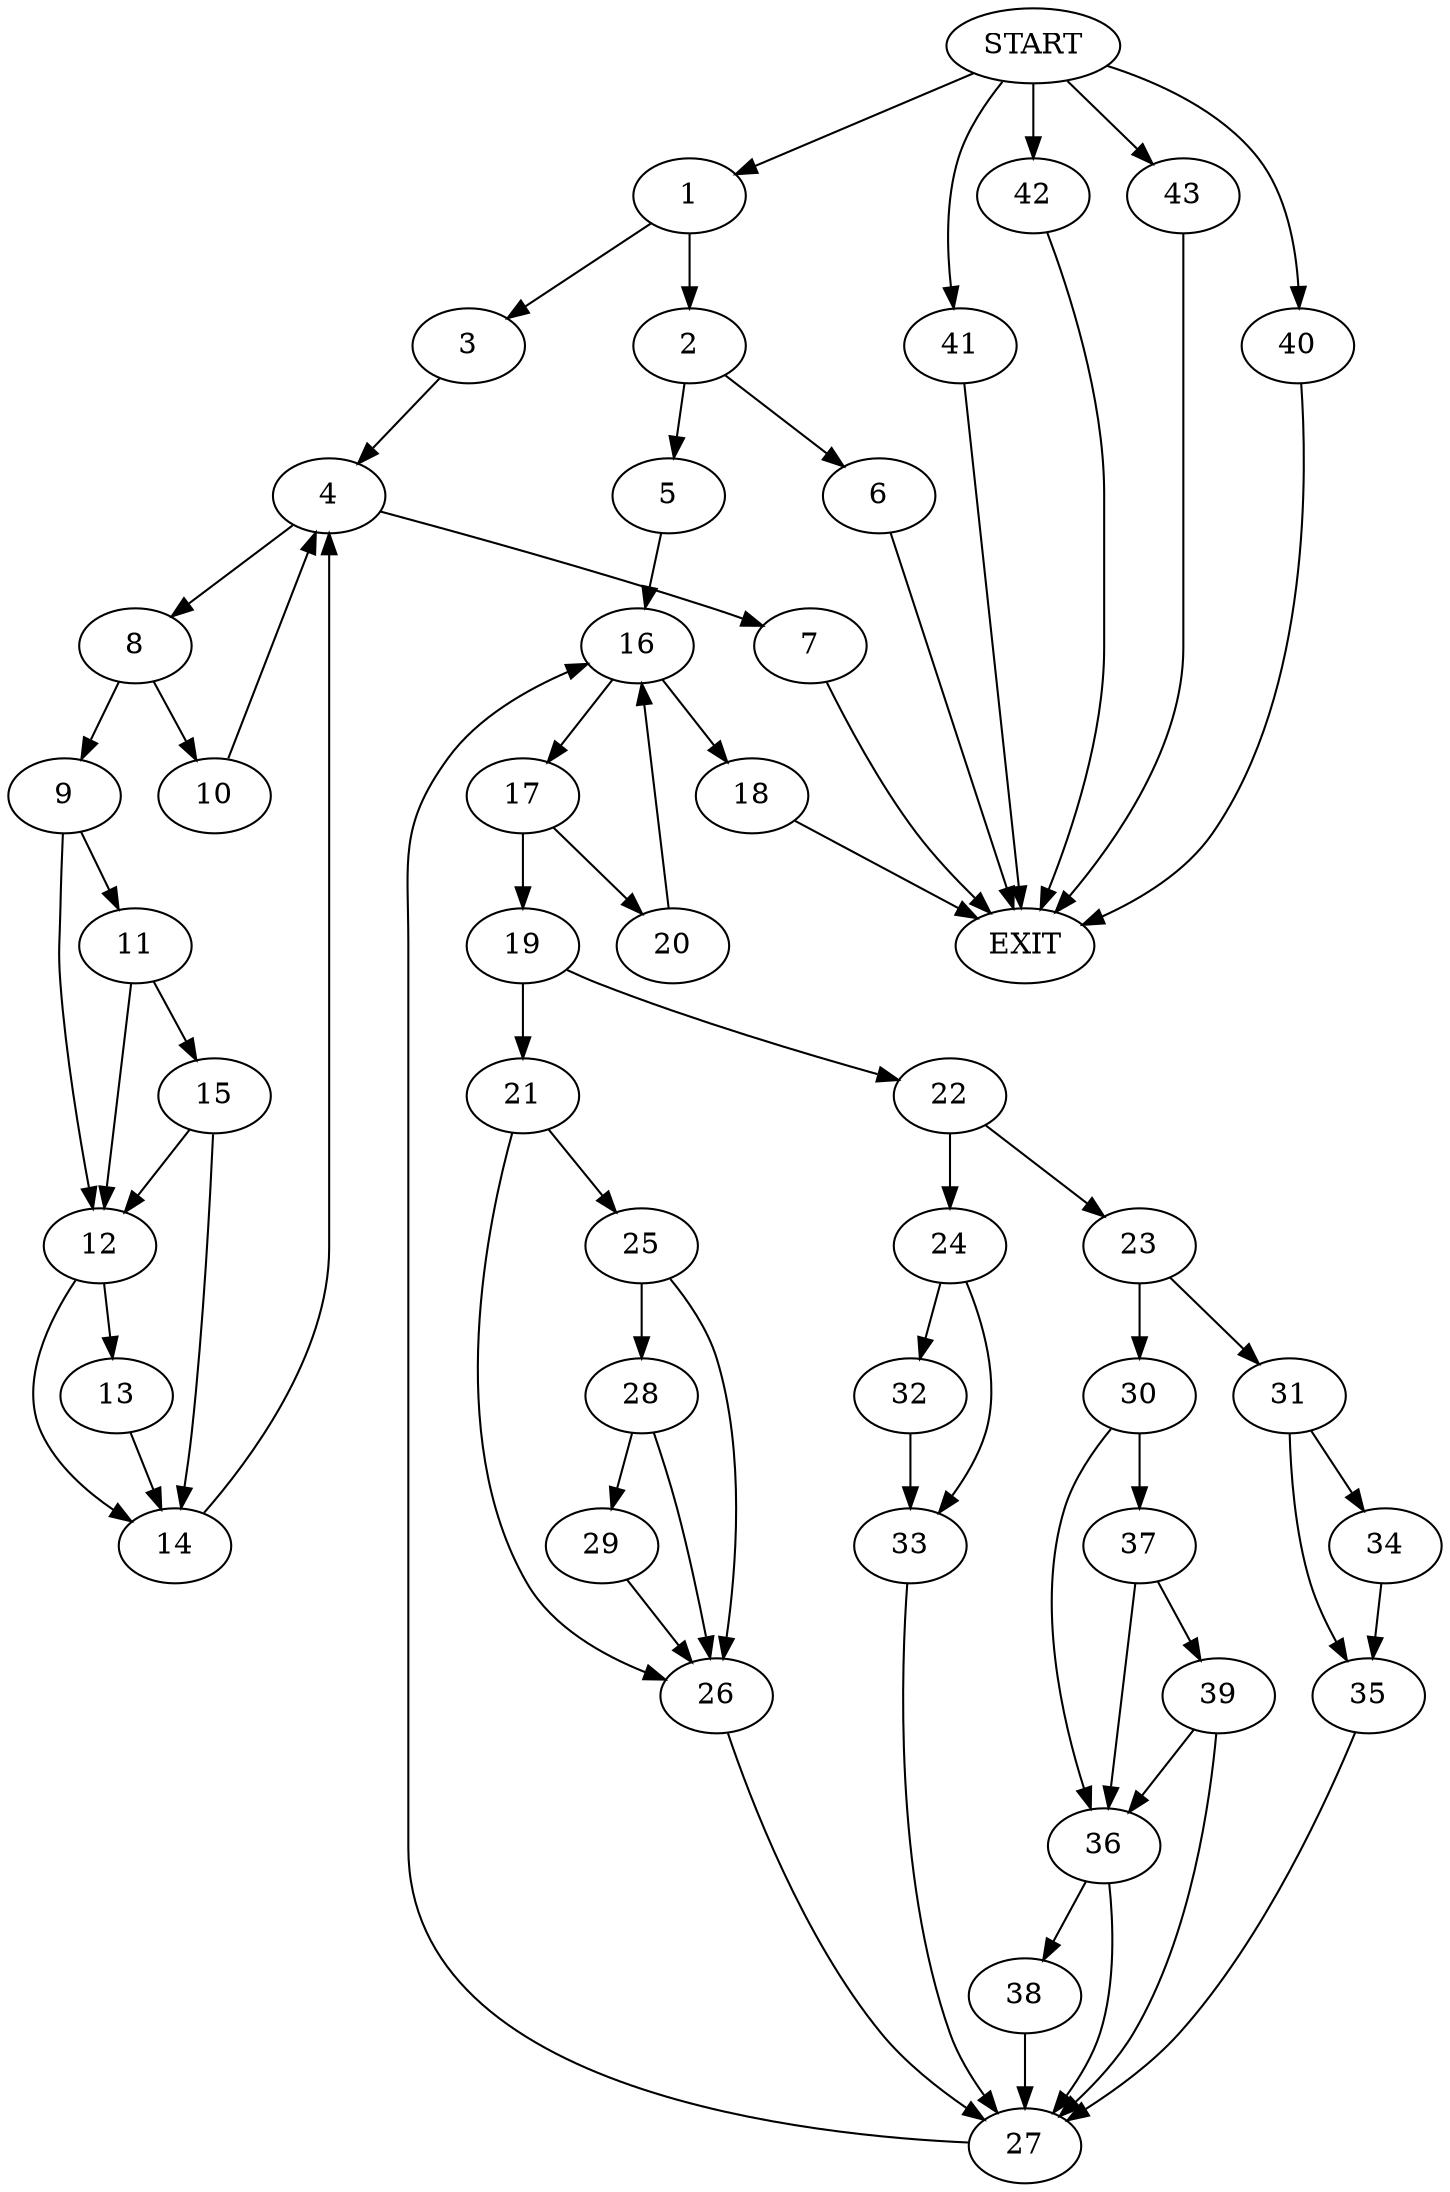 digraph {
0 [label="START"]
44 [label="EXIT"]
0 -> 1
1 -> 2
1 -> 3
3 -> 4
2 -> 5
2 -> 6
4 -> 7
4 -> 8
7 -> 44
8 -> 9
8 -> 10
9 -> 11
9 -> 12
10 -> 4
12 -> 13
12 -> 14
11 -> 15
11 -> 12
15 -> 14
15 -> 12
14 -> 4
13 -> 14
5 -> 16
6 -> 44
16 -> 17
16 -> 18
18 -> 44
17 -> 19
17 -> 20
19 -> 21
19 -> 22
20 -> 16
22 -> 23
22 -> 24
21 -> 25
21 -> 26
26 -> 27
25 -> 28
25 -> 26
28 -> 26
28 -> 29
29 -> 26
27 -> 16
23 -> 30
23 -> 31
24 -> 32
24 -> 33
33 -> 27
32 -> 33
31 -> 34
31 -> 35
30 -> 36
30 -> 37
34 -> 35
35 -> 27
36 -> 38
36 -> 27
37 -> 36
37 -> 39
39 -> 36
39 -> 27
38 -> 27
0 -> 40
40 -> 44
0 -> 41
41 -> 44
0 -> 42
42 -> 44
0 -> 43
43 -> 44
}
